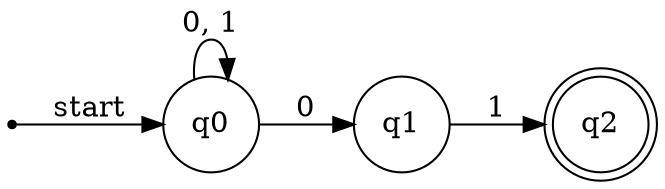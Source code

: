 digraph finite_state_automaton {
rankdir=LR;
node [shape = doublecircle]; q2
node [shape = point]; emptystartnode
node [shape = circle];
emptystartnode -> q0 [ label = "start" ];
q0 -> q0 [ label = "0, 1" ];
q0 -> q1 [ label = "0" ];
q1 -> q2 [ label = "1" ];
}